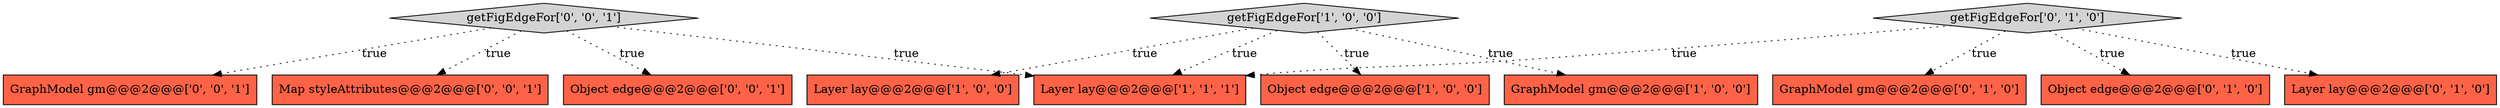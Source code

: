 digraph {
4 [style = filled, label = "Layer lay@@@2@@@['1', '1', '1']", fillcolor = tomato, shape = box image = "AAA0AAABBB1BBB"];
7 [style = filled, label = "GraphModel gm@@@2@@@['0', '1', '0']", fillcolor = tomato, shape = box image = "AAA0AAABBB2BBB"];
9 [style = filled, label = "getFigEdgeFor['0', '0', '1']", fillcolor = lightgray, shape = diamond image = "AAA0AAABBB3BBB"];
0 [style = filled, label = "getFigEdgeFor['1', '0', '0']", fillcolor = lightgray, shape = diamond image = "AAA0AAABBB1BBB"];
1 [style = filled, label = "Object edge@@@2@@@['1', '0', '0']", fillcolor = tomato, shape = box image = "AAA0AAABBB1BBB"];
5 [style = filled, label = "Object edge@@@2@@@['0', '1', '0']", fillcolor = tomato, shape = box image = "AAA0AAABBB2BBB"];
6 [style = filled, label = "Layer lay@@@2@@@['0', '1', '0']", fillcolor = tomato, shape = box image = "AAA0AAABBB2BBB"];
3 [style = filled, label = "GraphModel gm@@@2@@@['1', '0', '0']", fillcolor = tomato, shape = box image = "AAA0AAABBB1BBB"];
10 [style = filled, label = "Object edge@@@2@@@['0', '0', '1']", fillcolor = tomato, shape = box image = "AAA0AAABBB3BBB"];
11 [style = filled, label = "GraphModel gm@@@2@@@['0', '0', '1']", fillcolor = tomato, shape = box image = "AAA0AAABBB3BBB"];
2 [style = filled, label = "Layer lay@@@2@@@['1', '0', '0']", fillcolor = tomato, shape = box image = "AAA0AAABBB1BBB"];
12 [style = filled, label = "Map styleAttributes@@@2@@@['0', '0', '1']", fillcolor = tomato, shape = box image = "AAA0AAABBB3BBB"];
8 [style = filled, label = "getFigEdgeFor['0', '1', '0']", fillcolor = lightgray, shape = diamond image = "AAA0AAABBB2BBB"];
0->2 [style = dotted, label="true"];
9->11 [style = dotted, label="true"];
8->6 [style = dotted, label="true"];
0->3 [style = dotted, label="true"];
0->4 [style = dotted, label="true"];
0->1 [style = dotted, label="true"];
9->12 [style = dotted, label="true"];
8->7 [style = dotted, label="true"];
8->4 [style = dotted, label="true"];
9->4 [style = dotted, label="true"];
9->10 [style = dotted, label="true"];
8->5 [style = dotted, label="true"];
}
